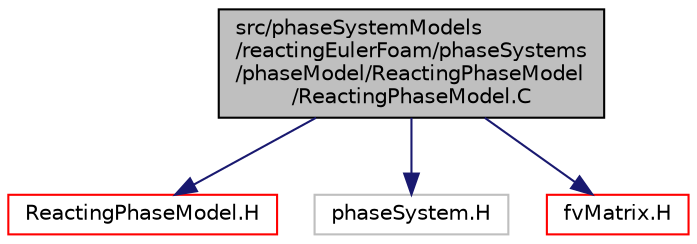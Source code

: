 digraph "src/phaseSystemModels/reactingEulerFoam/phaseSystems/phaseModel/ReactingPhaseModel/ReactingPhaseModel.C"
{
  bgcolor="transparent";
  edge [fontname="Helvetica",fontsize="10",labelfontname="Helvetica",labelfontsize="10"];
  node [fontname="Helvetica",fontsize="10",shape=record];
  Node1 [label="src/phaseSystemModels\l/reactingEulerFoam/phaseSystems\l/phaseModel/ReactingPhaseModel\l/ReactingPhaseModel.C",height=0.2,width=0.4,color="black", fillcolor="grey75", style="filled" fontcolor="black"];
  Node1 -> Node2 [color="midnightblue",fontsize="10",style="solid",fontname="Helvetica"];
  Node2 [label="ReactingPhaseModel.H",height=0.2,width=0.4,color="red",URL="$ReactingPhaseModel_8H.html"];
  Node1 -> Node3 [color="midnightblue",fontsize="10",style="solid",fontname="Helvetica"];
  Node3 [label="phaseSystem.H",height=0.2,width=0.4,color="grey75"];
  Node1 -> Node4 [color="midnightblue",fontsize="10",style="solid",fontname="Helvetica"];
  Node4 [label="fvMatrix.H",height=0.2,width=0.4,color="red",URL="$fvMatrix_8H.html"];
}
